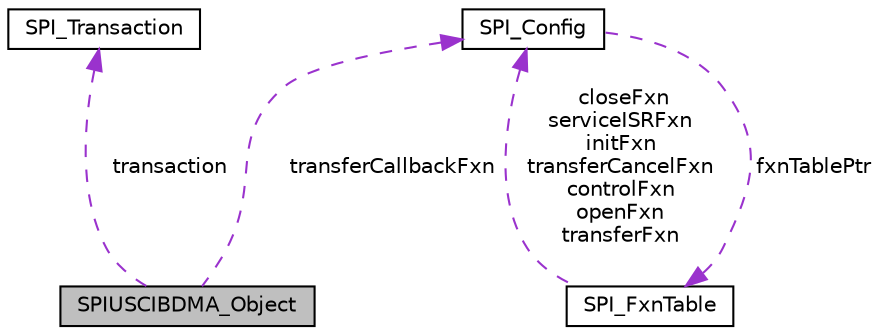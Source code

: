 digraph "SPIUSCIBDMA_Object"
{
  edge [fontname="Helvetica",fontsize="10",labelfontname="Helvetica",labelfontsize="10"];
  node [fontname="Helvetica",fontsize="10",shape=record];
  Node1 [label="SPIUSCIBDMA_Object",height=0.2,width=0.4,color="black", fillcolor="grey75", style="filled", fontcolor="black"];
  Node2 -> Node1 [dir="back",color="darkorchid3",fontsize="10",style="dashed",label=" transaction" ,fontname="Helvetica"];
  Node2 [label="SPI_Transaction",height=0.2,width=0.4,color="black", fillcolor="white", style="filled",URL="$struct_s_p_i___transaction.html",tooltip="A SPI_Transaction data structure is used with SPI_transfer(). It indicates how many SPI_FrameFormat f..."];
  Node3 -> Node1 [dir="back",color="darkorchid3",fontsize="10",style="dashed",label=" transferCallbackFxn" ,fontname="Helvetica"];
  Node3 [label="SPI_Config",height=0.2,width=0.4,color="black", fillcolor="white", style="filled",URL="$struct_s_p_i___config.html",tooltip="SPI Global configuration. "];
  Node4 -> Node3 [dir="back",color="darkorchid3",fontsize="10",style="dashed",label=" fxnTablePtr" ,fontname="Helvetica"];
  Node4 [label="SPI_FxnTable",height=0.2,width=0.4,color="black", fillcolor="white", style="filled",URL="$struct_s_p_i___fxn_table.html",tooltip="The definition of a SPI function table that contains the required set of functions to control a speci..."];
  Node3 -> Node4 [dir="back",color="darkorchid3",fontsize="10",style="dashed",label=" closeFxn\nserviceISRFxn\ninitFxn\ntransferCancelFxn\ncontrolFxn\nopenFxn\ntransferFxn" ,fontname="Helvetica"];
}
